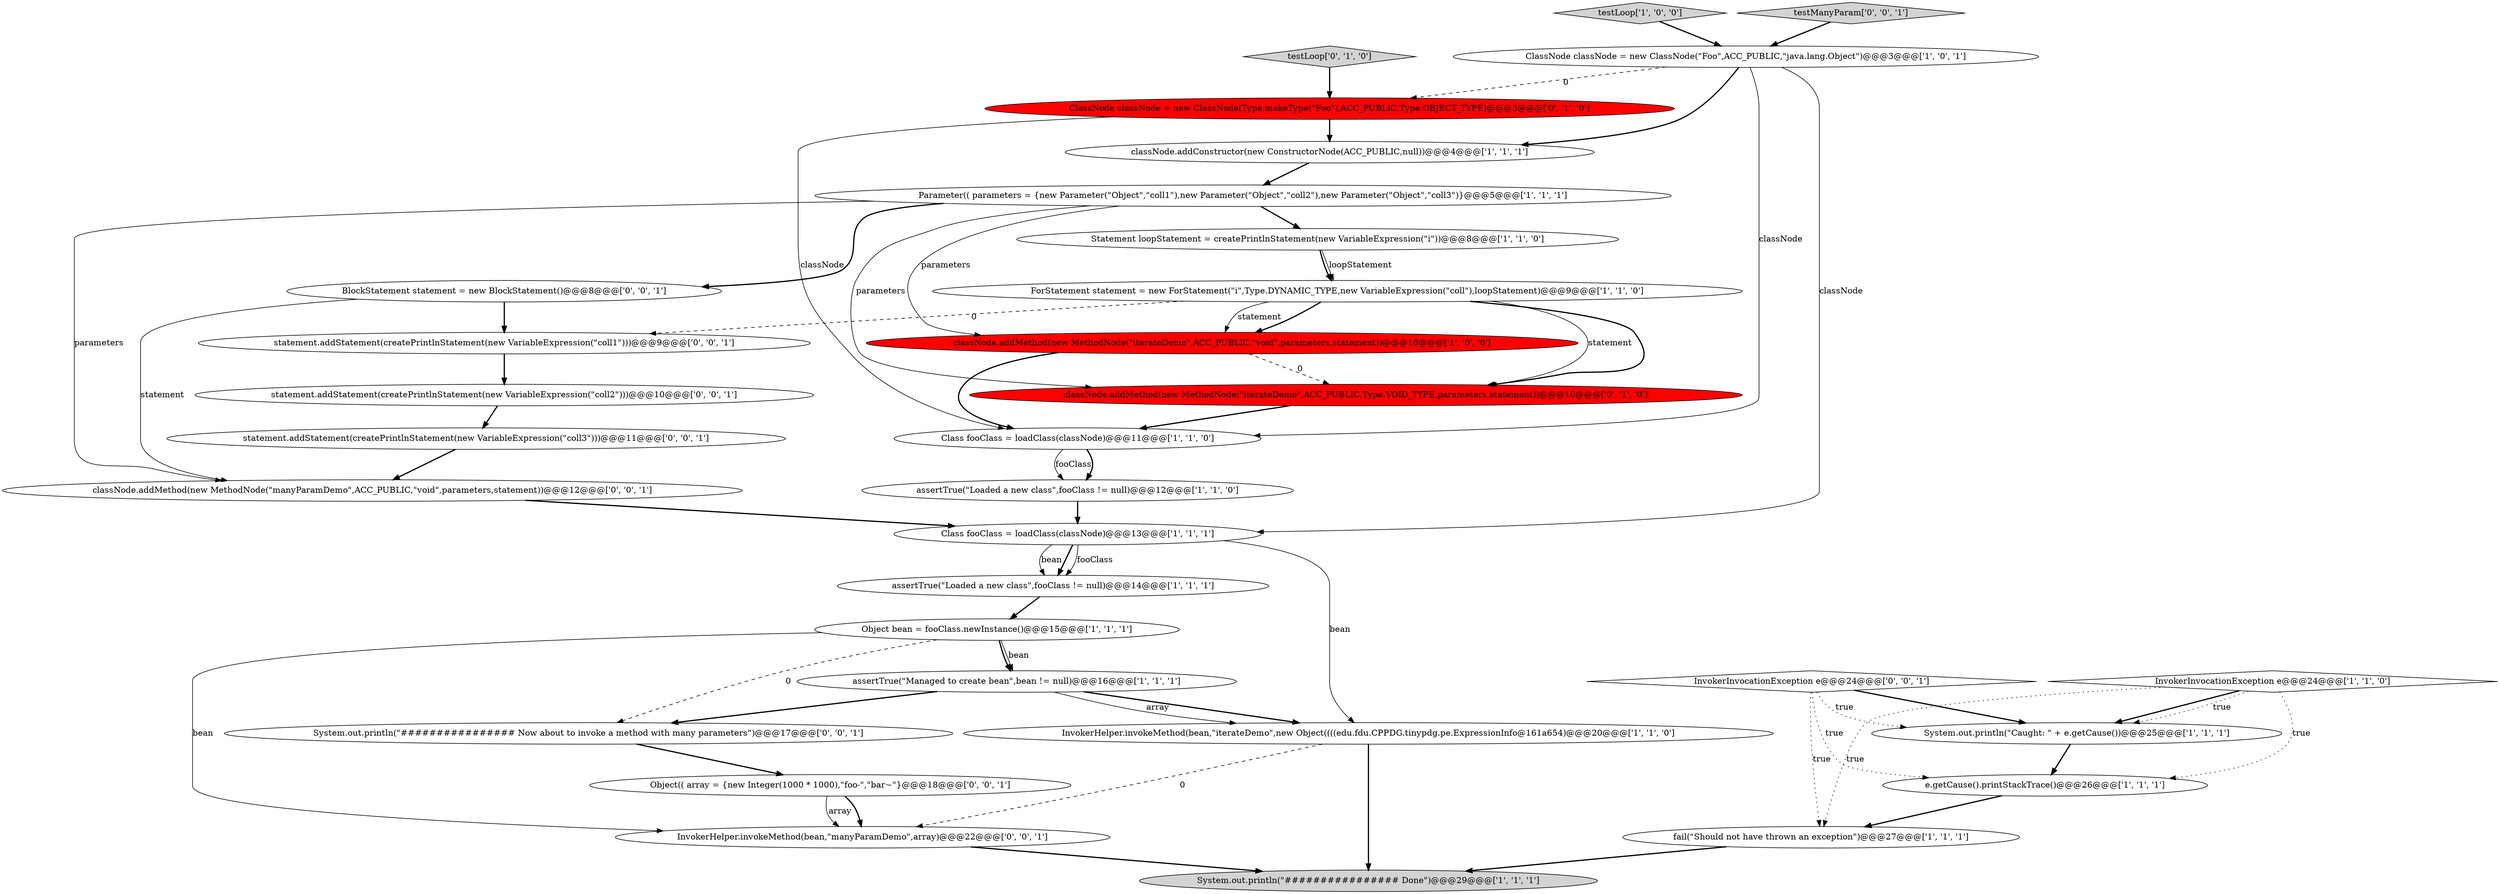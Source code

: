 digraph {
17 [style = filled, label = "e.getCause().printStackTrace()@@@26@@@['1', '1', '1']", fillcolor = white, shape = ellipse image = "AAA0AAABBB1BBB"];
26 [style = filled, label = "Object(( array = {new Integer(1000 * 1000),\"foo-\",\"bar~\"}@@@18@@@['0', '0', '1']", fillcolor = white, shape = ellipse image = "AAA0AAABBB3BBB"];
13 [style = filled, label = "testLoop['1', '0', '0']", fillcolor = lightgray, shape = diamond image = "AAA0AAABBB1BBB"];
11 [style = filled, label = "assertTrue(\"Managed to create bean\",bean != null)@@@16@@@['1', '1', '1']", fillcolor = white, shape = ellipse image = "AAA0AAABBB1BBB"];
22 [style = filled, label = "InvokerHelper.invokeMethod(bean,\"manyParamDemo\",array)@@@22@@@['0', '0', '1']", fillcolor = white, shape = ellipse image = "AAA0AAABBB3BBB"];
30 [style = filled, label = "statement.addStatement(createPrintlnStatement(new VariableExpression(\"coll1\")))@@@9@@@['0', '0', '1']", fillcolor = white, shape = ellipse image = "AAA0AAABBB3BBB"];
24 [style = filled, label = "statement.addStatement(createPrintlnStatement(new VariableExpression(\"coll3\")))@@@11@@@['0', '0', '1']", fillcolor = white, shape = ellipse image = "AAA0AAABBB3BBB"];
27 [style = filled, label = "statement.addStatement(createPrintlnStatement(new VariableExpression(\"coll2\")))@@@10@@@['0', '0', '1']", fillcolor = white, shape = ellipse image = "AAA0AAABBB3BBB"];
0 [style = filled, label = "assertTrue(\"Loaded a new class\",fooClass != null)@@@14@@@['1', '1', '1']", fillcolor = white, shape = ellipse image = "AAA0AAABBB1BBB"];
29 [style = filled, label = "BlockStatement statement = new BlockStatement()@@@8@@@['0', '0', '1']", fillcolor = white, shape = ellipse image = "AAA0AAABBB3BBB"];
9 [style = filled, label = "classNode.addConstructor(new ConstructorNode(ACC_PUBLIC,null))@@@4@@@['1', '1', '1']", fillcolor = white, shape = ellipse image = "AAA0AAABBB1BBB"];
23 [style = filled, label = "classNode.addMethod(new MethodNode(\"manyParamDemo\",ACC_PUBLIC,\"void\",parameters,statement))@@@12@@@['0', '0', '1']", fillcolor = white, shape = ellipse image = "AAA0AAABBB3BBB"];
10 [style = filled, label = "Class fooClass = loadClass(classNode)@@@11@@@['1', '1', '0']", fillcolor = white, shape = ellipse image = "AAA0AAABBB1BBB"];
6 [style = filled, label = "Class fooClass = loadClass(classNode)@@@13@@@['1', '1', '1']", fillcolor = white, shape = ellipse image = "AAA0AAABBB1BBB"];
7 [style = filled, label = "classNode.addMethod(new MethodNode(\"iterateDemo\",ACC_PUBLIC,\"void\",parameters,statement))@@@10@@@['1', '0', '0']", fillcolor = red, shape = ellipse image = "AAA1AAABBB1BBB"];
3 [style = filled, label = "System.out.println(\"Caught: \" + e.getCause())@@@25@@@['1', '1', '1']", fillcolor = white, shape = ellipse image = "AAA0AAABBB1BBB"];
19 [style = filled, label = "testLoop['0', '1', '0']", fillcolor = lightgray, shape = diamond image = "AAA0AAABBB2BBB"];
2 [style = filled, label = "Parameter(( parameters = {new Parameter(\"Object\",\"coll1\"),new Parameter(\"Object\",\"coll2\"),new Parameter(\"Object\",\"coll3\")}@@@5@@@['1', '1', '1']", fillcolor = white, shape = ellipse image = "AAA0AAABBB1BBB"];
28 [style = filled, label = "testManyParam['0', '0', '1']", fillcolor = lightgray, shape = diamond image = "AAA0AAABBB3BBB"];
15 [style = filled, label = "ClassNode classNode = new ClassNode(\"Foo\",ACC_PUBLIC,\"java.lang.Object\")@@@3@@@['1', '0', '1']", fillcolor = white, shape = ellipse image = "AAA0AAABBB1BBB"];
16 [style = filled, label = "assertTrue(\"Loaded a new class\",fooClass != null)@@@12@@@['1', '1', '0']", fillcolor = white, shape = ellipse image = "AAA0AAABBB1BBB"];
14 [style = filled, label = "ForStatement statement = new ForStatement(\"i\",Type.DYNAMIC_TYPE,new VariableExpression(\"coll\"),loopStatement)@@@9@@@['1', '1', '0']", fillcolor = white, shape = ellipse image = "AAA0AAABBB1BBB"];
20 [style = filled, label = "ClassNode classNode = new ClassNode(Type.makeType(\"Foo\"),ACC_PUBLIC,Type.OBJECT_TYPE)@@@3@@@['0', '1', '0']", fillcolor = red, shape = ellipse image = "AAA1AAABBB2BBB"];
5 [style = filled, label = "InvokerInvocationException e@@@24@@@['1', '1', '0']", fillcolor = white, shape = diamond image = "AAA0AAABBB1BBB"];
12 [style = filled, label = "System.out.println(\"################ Done\")@@@29@@@['1', '1', '1']", fillcolor = lightgray, shape = ellipse image = "AAA0AAABBB1BBB"];
4 [style = filled, label = "InvokerHelper.invokeMethod(bean,\"iterateDemo\",new Object((((edu.fdu.CPPDG.tinypdg.pe.ExpressionInfo@161a654)@@@20@@@['1', '1', '0']", fillcolor = white, shape = ellipse image = "AAA0AAABBB1BBB"];
31 [style = filled, label = "InvokerInvocationException e@@@24@@@['0', '0', '1']", fillcolor = white, shape = diamond image = "AAA0AAABBB3BBB"];
25 [style = filled, label = "System.out.println(\"################ Now about to invoke a method with many parameters\")@@@17@@@['0', '0', '1']", fillcolor = white, shape = ellipse image = "AAA0AAABBB3BBB"];
8 [style = filled, label = "fail(\"Should not have thrown an exception\")@@@27@@@['1', '1', '1']", fillcolor = white, shape = ellipse image = "AAA0AAABBB1BBB"];
18 [style = filled, label = "Statement loopStatement = createPrintlnStatement(new VariableExpression(\"i\"))@@@8@@@['1', '1', '0']", fillcolor = white, shape = ellipse image = "AAA0AAABBB1BBB"];
1 [style = filled, label = "Object bean = fooClass.newInstance()@@@15@@@['1', '1', '1']", fillcolor = white, shape = ellipse image = "AAA0AAABBB1BBB"];
21 [style = filled, label = "classNode.addMethod(new MethodNode(\"iterateDemo\",ACC_PUBLIC,Type.VOID_TYPE,parameters,statement))@@@10@@@['0', '1', '0']", fillcolor = red, shape = ellipse image = "AAA1AAABBB2BBB"];
5->17 [style = dotted, label="true"];
5->3 [style = bold, label=""];
17->8 [style = bold, label=""];
6->4 [style = solid, label="bean"];
21->10 [style = bold, label=""];
15->20 [style = dashed, label="0"];
18->14 [style = solid, label="loopStatement"];
7->21 [style = dashed, label="0"];
1->11 [style = solid, label="bean"];
28->15 [style = bold, label=""];
29->30 [style = bold, label=""];
20->9 [style = bold, label=""];
9->2 [style = bold, label=""];
7->10 [style = bold, label=""];
16->6 [style = bold, label=""];
19->20 [style = bold, label=""];
11->4 [style = bold, label=""];
30->27 [style = bold, label=""];
2->23 [style = solid, label="parameters"];
29->23 [style = solid, label="statement"];
2->18 [style = bold, label=""];
6->0 [style = bold, label=""];
4->22 [style = dashed, label="0"];
2->7 [style = solid, label="parameters"];
5->3 [style = dotted, label="true"];
1->22 [style = solid, label="bean"];
26->22 [style = bold, label=""];
31->8 [style = dotted, label="true"];
1->11 [style = bold, label=""];
14->7 [style = bold, label=""];
15->6 [style = solid, label="classNode"];
26->22 [style = solid, label="array"];
20->10 [style = solid, label="classNode"];
14->7 [style = solid, label="statement"];
10->16 [style = solid, label="fooClass"];
10->16 [style = bold, label=""];
14->21 [style = solid, label="statement"];
15->9 [style = bold, label=""];
0->1 [style = bold, label=""];
22->12 [style = bold, label=""];
23->6 [style = bold, label=""];
14->30 [style = dashed, label="0"];
2->21 [style = solid, label="parameters"];
25->26 [style = bold, label=""];
31->17 [style = dotted, label="true"];
11->4 [style = solid, label="array"];
8->12 [style = bold, label=""];
4->12 [style = bold, label=""];
3->17 [style = bold, label=""];
15->10 [style = solid, label="classNode"];
27->24 [style = bold, label=""];
13->15 [style = bold, label=""];
31->3 [style = dotted, label="true"];
31->3 [style = bold, label=""];
5->8 [style = dotted, label="true"];
1->25 [style = dashed, label="0"];
2->29 [style = bold, label=""];
6->0 [style = solid, label="fooClass"];
6->0 [style = solid, label="bean"];
18->14 [style = bold, label=""];
14->21 [style = bold, label=""];
11->25 [style = bold, label=""];
24->23 [style = bold, label=""];
}
